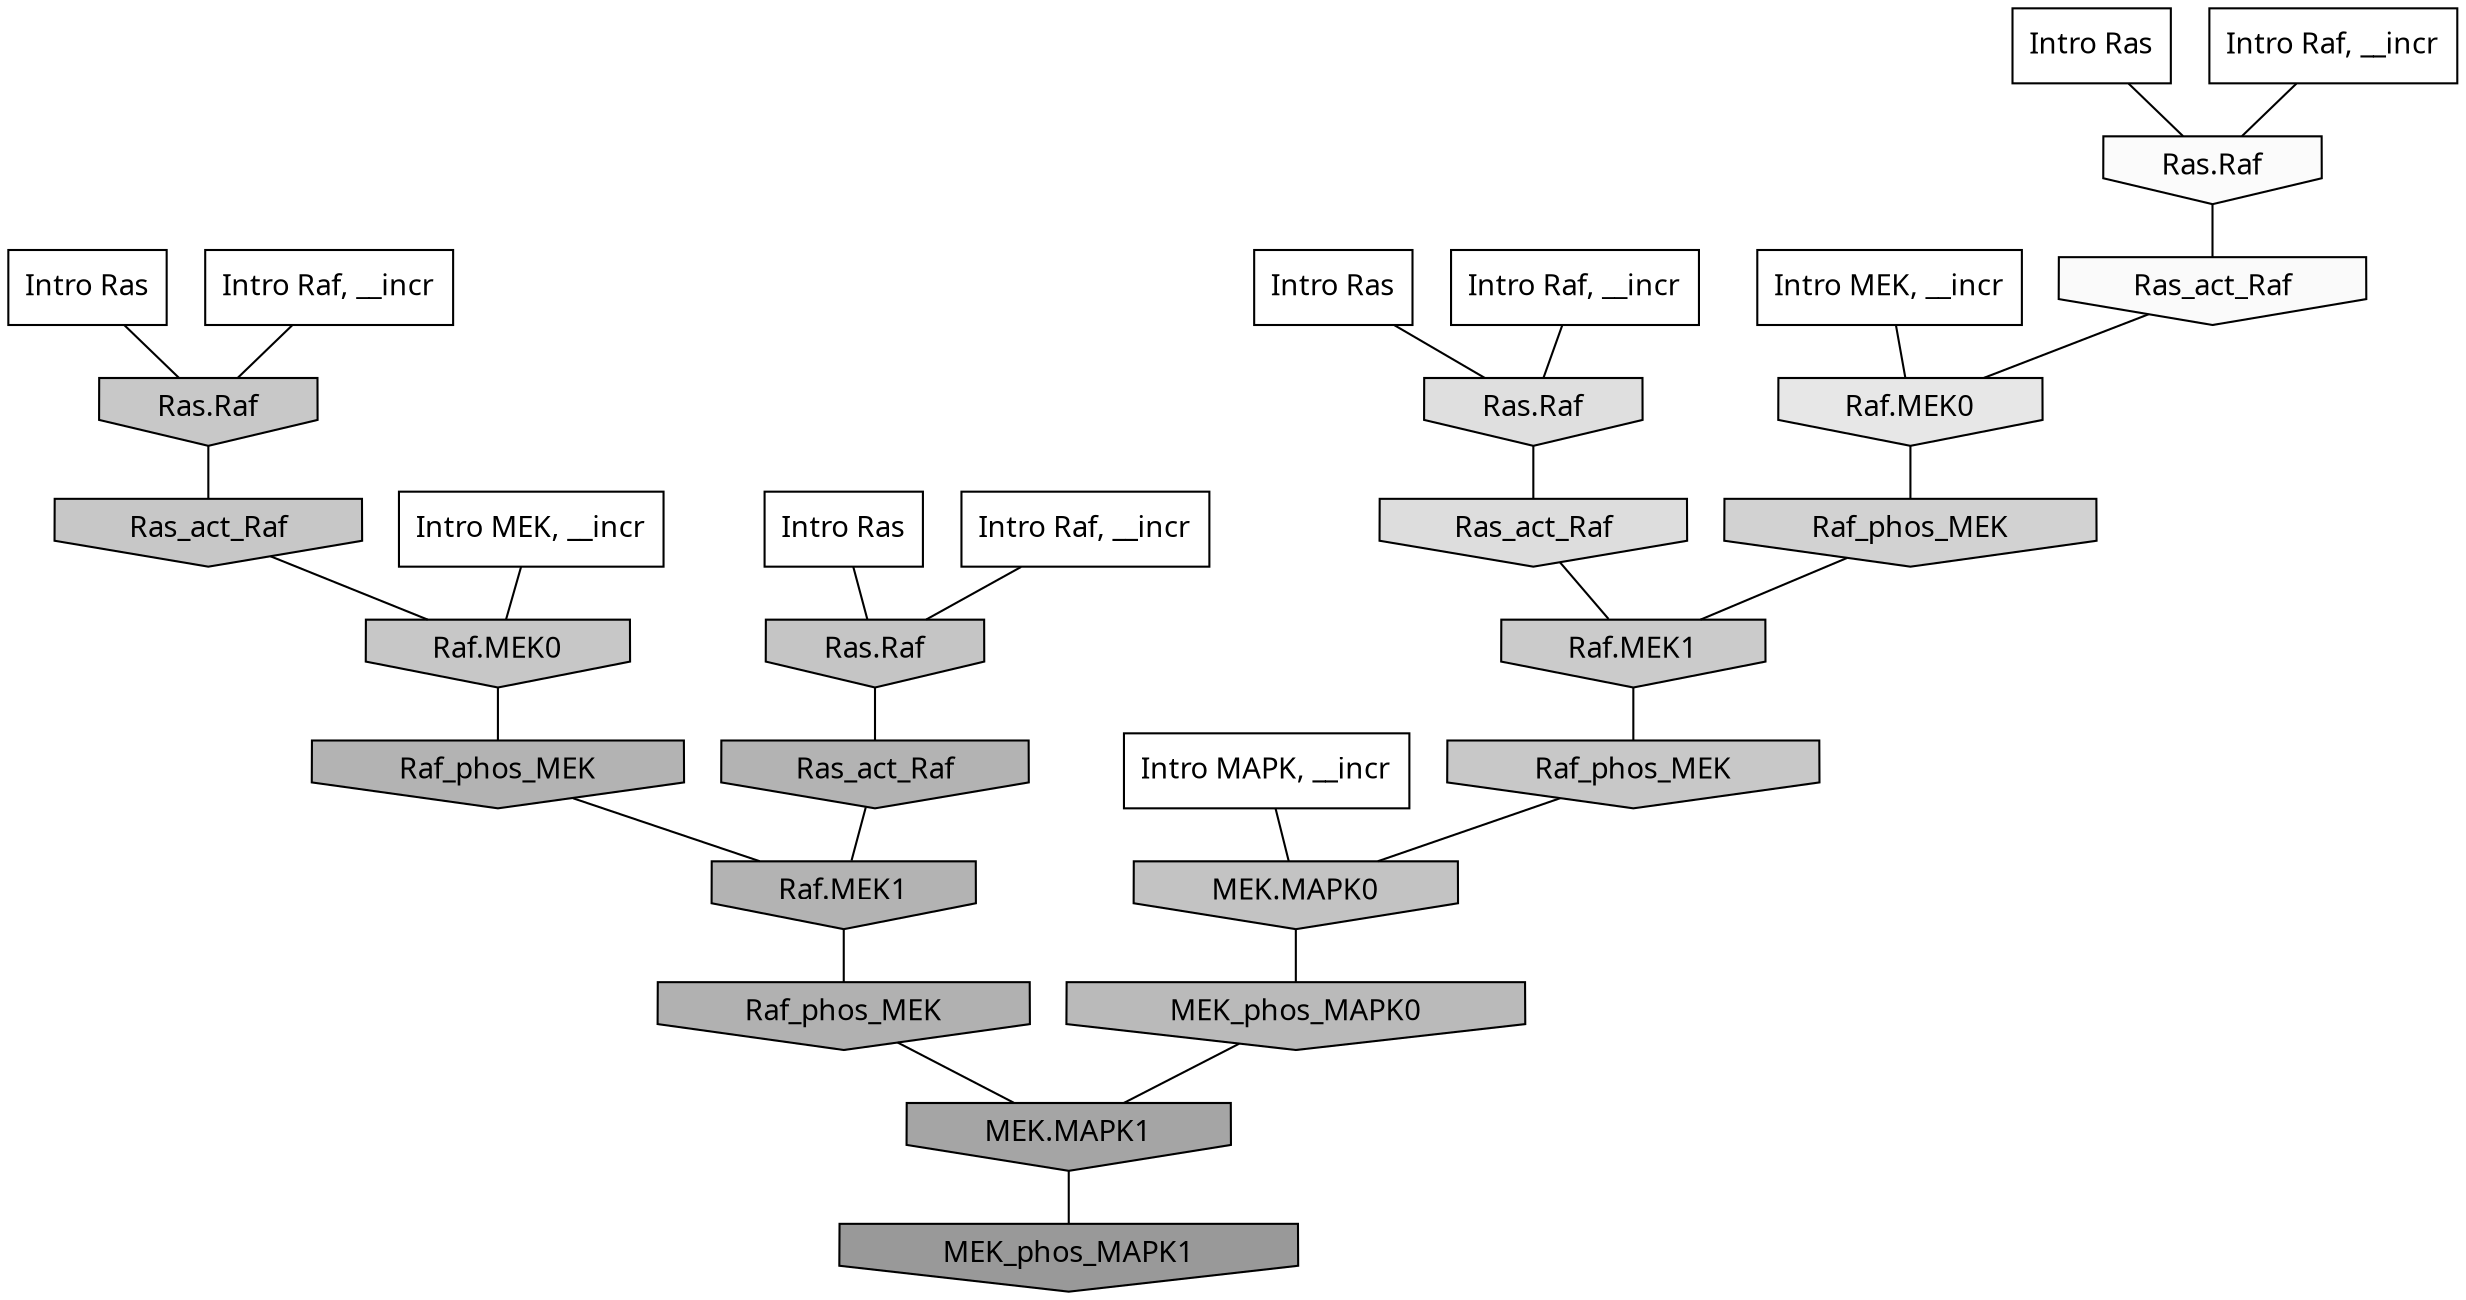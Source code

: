 digraph G{
  rankdir="TB";
  ranksep=0.30;
  node [fontname="CMU Serif"];
  edge [fontname="CMU Serif"];
  
  15 [label="Intro Ras", shape=rectangle, style=filled, fillcolor="0.000 0.000 1.000"]
  
  27 [label="Intro Ras", shape=rectangle, style=filled, fillcolor="0.000 0.000 1.000"]
  
  33 [label="Intro Ras", shape=rectangle, style=filled, fillcolor="0.000 0.000 1.000"]
  
  85 [label="Intro Ras", shape=rectangle, style=filled, fillcolor="0.000 0.000 1.000"]
  
  423 [label="Intro Raf, __incr", shape=rectangle, style=filled, fillcolor="0.000 0.000 1.000"]
  
  574 [label="Intro Raf, __incr", shape=rectangle, style=filled, fillcolor="0.000 0.000 1.000"]
  
  750 [label="Intro Raf, __incr", shape=rectangle, style=filled, fillcolor="0.000 0.000 1.000"]
  
  983 [label="Intro Raf, __incr", shape=rectangle, style=filled, fillcolor="0.000 0.000 1.000"]
  
  1499 [label="Intro MEK, __incr", shape=rectangle, style=filled, fillcolor="0.000 0.000 1.000"]
  
  2044 [label="Intro MEK, __incr", shape=rectangle, style=filled, fillcolor="0.000 0.000 1.000"]
  
  2568 [label="Intro MAPK, __incr", shape=rectangle, style=filled, fillcolor="0.000 0.000 1.000"]
  
  3426 [label="Ras.Raf", shape=invhouse, style=filled, fillcolor="0.000 0.000 0.982"]
  
  3447 [label="Ras_act_Raf", shape=invhouse, style=filled, fillcolor="0.000 0.000 0.980"]
  
  4525 [label="Raf.MEK0", shape=invhouse, style=filled, fillcolor="0.000 0.000 0.904"]
  
  5111 [label="Ras.Raf", shape=invhouse, style=filled, fillcolor="0.000 0.000 0.872"]
  
  5278 [label="Ras_act_Raf", shape=invhouse, style=filled, fillcolor="0.000 0.000 0.864"]
  
  6122 [label="Raf_phos_MEK", shape=invhouse, style=filled, fillcolor="0.000 0.000 0.824"]
  
  6974 [label="Raf.MEK1", shape=invhouse, style=filled, fillcolor="0.000 0.000 0.795"]
  
  7346 [label="Raf_phos_MEK", shape=invhouse, style=filled, fillcolor="0.000 0.000 0.784"]
  
  7364 [label="Ras.Raf", shape=invhouse, style=filled, fillcolor="0.000 0.000 0.784"]
  
  7514 [label="Ras_act_Raf", shape=invhouse, style=filled, fillcolor="0.000 0.000 0.780"]
  
  7517 [label="Raf.MEK0", shape=invhouse, style=filled, fillcolor="0.000 0.000 0.780"]
  
  7771 [label="Ras.Raf", shape=invhouse, style=filled, fillcolor="0.000 0.000 0.773"]
  
  8178 [label="MEK.MAPK0", shape=invhouse, style=filled, fillcolor="0.000 0.000 0.762"]
  
  9694 [label="MEK_phos_MAPK0", shape=invhouse, style=filled, fillcolor="0.000 0.000 0.727"]
  
  11061 [label="Raf_phos_MEK", shape=invhouse, style=filled, fillcolor="0.000 0.000 0.701"]
  
  11183 [label="Ras_act_Raf", shape=invhouse, style=filled, fillcolor="0.000 0.000 0.700"]
  
  11188 [label="Raf.MEK1", shape=invhouse, style=filled, fillcolor="0.000 0.000 0.700"]
  
  11563 [label="Raf_phos_MEK", shape=invhouse, style=filled, fillcolor="0.000 0.000 0.693"]
  
  15086 [label="MEK.MAPK1", shape=invhouse, style=filled, fillcolor="0.000 0.000 0.647"]
  
  17392 [label="MEK_phos_MAPK1", shape=invhouse, style=filled, fillcolor="0.000 0.000 0.600"]
  
  
  15086 -> 17392 [dir=none, color="0.000 0.000 0.000"] 
  11563 -> 15086 [dir=none, color="0.000 0.000 0.000"] 
  11188 -> 11563 [dir=none, color="0.000 0.000 0.000"] 
  11183 -> 11188 [dir=none, color="0.000 0.000 0.000"] 
  11061 -> 11188 [dir=none, color="0.000 0.000 0.000"] 
  9694 -> 15086 [dir=none, color="0.000 0.000 0.000"] 
  8178 -> 9694 [dir=none, color="0.000 0.000 0.000"] 
  7771 -> 11183 [dir=none, color="0.000 0.000 0.000"] 
  7517 -> 11061 [dir=none, color="0.000 0.000 0.000"] 
  7514 -> 7517 [dir=none, color="0.000 0.000 0.000"] 
  7364 -> 7514 [dir=none, color="0.000 0.000 0.000"] 
  7346 -> 8178 [dir=none, color="0.000 0.000 0.000"] 
  6974 -> 7346 [dir=none, color="0.000 0.000 0.000"] 
  6122 -> 6974 [dir=none, color="0.000 0.000 0.000"] 
  5278 -> 6974 [dir=none, color="0.000 0.000 0.000"] 
  5111 -> 5278 [dir=none, color="0.000 0.000 0.000"] 
  4525 -> 6122 [dir=none, color="0.000 0.000 0.000"] 
  3447 -> 4525 [dir=none, color="0.000 0.000 0.000"] 
  3426 -> 3447 [dir=none, color="0.000 0.000 0.000"] 
  2568 -> 8178 [dir=none, color="0.000 0.000 0.000"] 
  2044 -> 7517 [dir=none, color="0.000 0.000 0.000"] 
  1499 -> 4525 [dir=none, color="0.000 0.000 0.000"] 
  983 -> 3426 [dir=none, color="0.000 0.000 0.000"] 
  750 -> 5111 [dir=none, color="0.000 0.000 0.000"] 
  574 -> 7771 [dir=none, color="0.000 0.000 0.000"] 
  423 -> 7364 [dir=none, color="0.000 0.000 0.000"] 
  85 -> 7771 [dir=none, color="0.000 0.000 0.000"] 
  33 -> 3426 [dir=none, color="0.000 0.000 0.000"] 
  27 -> 5111 [dir=none, color="0.000 0.000 0.000"] 
  15 -> 7364 [dir=none, color="0.000 0.000 0.000"] 
  
  }
